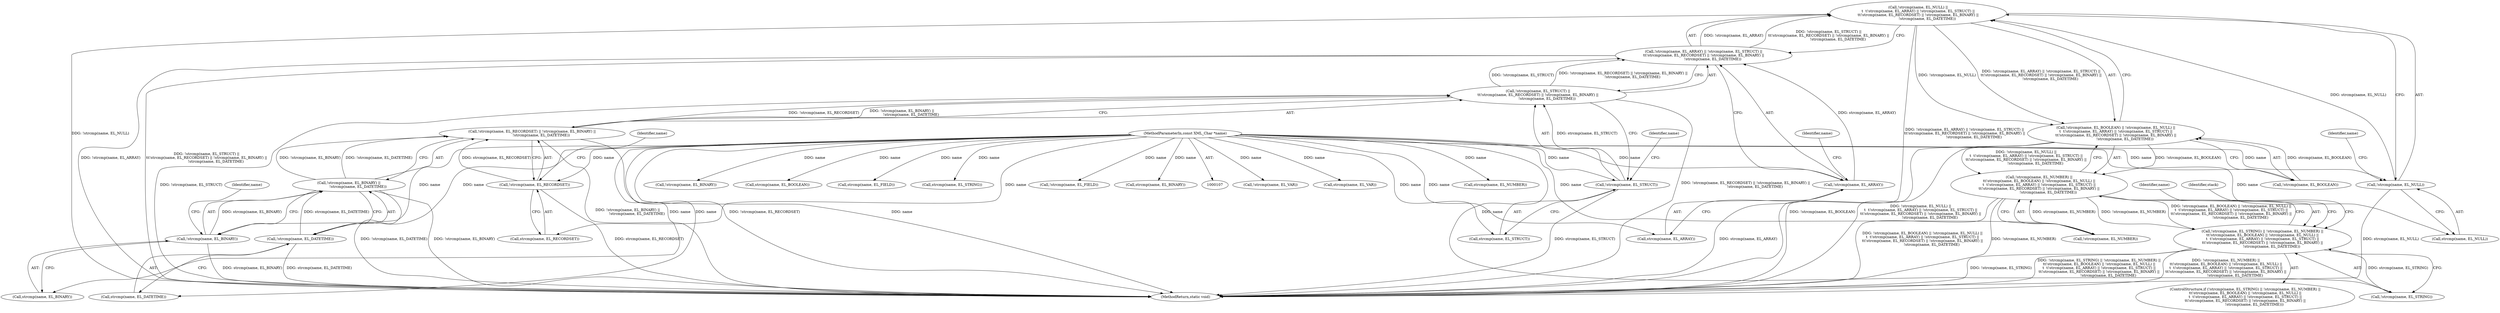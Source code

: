 digraph "0_php_b1bd4119bcafab6f9a8f84d92cd65eec3afeface@API" {
"1000148" [label="(Call,!strcmp(name, EL_NULL) ||\n\t  \t!strcmp(name, EL_ARRAY) || !strcmp(name, EL_STRUCT) ||\n\t\t!strcmp(name, EL_RECORDSET) || !strcmp(name, EL_BINARY) ||\n                !strcmp(name, EL_DATETIME))"];
"1000149" [label="(Call,!strcmp(name, EL_NULL))"];
"1000109" [label="(MethodParameterIn,const XML_Char *name)"];
"1000153" [label="(Call,!strcmp(name, EL_ARRAY) || !strcmp(name, EL_STRUCT) ||\n\t\t!strcmp(name, EL_RECORDSET) || !strcmp(name, EL_BINARY) ||\n                !strcmp(name, EL_DATETIME))"];
"1000154" [label="(Call,!strcmp(name, EL_ARRAY))"];
"1000158" [label="(Call,!strcmp(name, EL_STRUCT) ||\n\t\t!strcmp(name, EL_RECORDSET) || !strcmp(name, EL_BINARY) ||\n                !strcmp(name, EL_DATETIME))"];
"1000159" [label="(Call,!strcmp(name, EL_STRUCT))"];
"1000163" [label="(Call,!strcmp(name, EL_RECORDSET) || !strcmp(name, EL_BINARY) ||\n                !strcmp(name, EL_DATETIME))"];
"1000164" [label="(Call,!strcmp(name, EL_RECORDSET))"];
"1000168" [label="(Call,!strcmp(name, EL_BINARY) ||\n                !strcmp(name, EL_DATETIME))"];
"1000169" [label="(Call,!strcmp(name, EL_BINARY))"];
"1000173" [label="(Call,!strcmp(name, EL_DATETIME))"];
"1000143" [label="(Call,!strcmp(name, EL_BOOLEAN) || !strcmp(name, EL_NULL) ||\n\t  \t!strcmp(name, EL_ARRAY) || !strcmp(name, EL_STRUCT) ||\n\t\t!strcmp(name, EL_RECORDSET) || !strcmp(name, EL_BINARY) ||\n                !strcmp(name, EL_DATETIME))"];
"1000138" [label="(Call,!strcmp(name, EL_NUMBER) ||\n\t\t!strcmp(name, EL_BOOLEAN) || !strcmp(name, EL_NULL) ||\n\t  \t!strcmp(name, EL_ARRAY) || !strcmp(name, EL_STRUCT) ||\n\t\t!strcmp(name, EL_RECORDSET) || !strcmp(name, EL_BINARY) ||\n                !strcmp(name, EL_DATETIME))"];
"1000133" [label="(Call,!strcmp(name, EL_STRING) || !strcmp(name, EL_NUMBER) ||\n\t\t!strcmp(name, EL_BOOLEAN) || !strcmp(name, EL_NULL) ||\n\t  \t!strcmp(name, EL_ARRAY) || !strcmp(name, EL_STRUCT) ||\n\t\t!strcmp(name, EL_RECORDSET) || !strcmp(name, EL_BINARY) ||\n                !strcmp(name, EL_DATETIME))"];
"1000153" [label="(Call,!strcmp(name, EL_ARRAY) || !strcmp(name, EL_STRUCT) ||\n\t\t!strcmp(name, EL_RECORDSET) || !strcmp(name, EL_BINARY) ||\n                !strcmp(name, EL_DATETIME))"];
"1000528" [label="(MethodReturn,static void)"];
"1000174" [label="(Call,strcmp(name, EL_DATETIME))"];
"1000496" [label="(Call,!strcmp(name, EL_VAR))"];
"1000143" [label="(Call,!strcmp(name, EL_BOOLEAN) || !strcmp(name, EL_NULL) ||\n\t  \t!strcmp(name, EL_ARRAY) || !strcmp(name, EL_STRUCT) ||\n\t\t!strcmp(name, EL_RECORDSET) || !strcmp(name, EL_BINARY) ||\n                !strcmp(name, EL_DATETIME))"];
"1000497" [label="(Call,strcmp(name, EL_VAR))"];
"1000498" [label="(Identifier,name)"];
"1000148" [label="(Call,!strcmp(name, EL_NULL) ||\n\t  \t!strcmp(name, EL_ARRAY) || !strcmp(name, EL_STRUCT) ||\n\t\t!strcmp(name, EL_RECORDSET) || !strcmp(name, EL_BINARY) ||\n                !strcmp(name, EL_DATETIME))"];
"1000140" [label="(Call,strcmp(name, EL_NUMBER))"];
"1000163" [label="(Call,!strcmp(name, EL_RECORDSET) || !strcmp(name, EL_BINARY) ||\n                !strcmp(name, EL_DATETIME))"];
"1000159" [label="(Call,!strcmp(name, EL_STRUCT))"];
"1000139" [label="(Call,!strcmp(name, EL_NUMBER))"];
"1000173" [label="(Call,!strcmp(name, EL_DATETIME))"];
"1000212" [label="(Call,!strcmp(name, EL_BINARY))"];
"1000145" [label="(Call,strcmp(name, EL_BOOLEAN))"];
"1000164" [label="(Call,!strcmp(name, EL_RECORDSET))"];
"1000511" [label="(Call,strcmp(name, EL_FIELD))"];
"1000149" [label="(Call,!strcmp(name, EL_NULL))"];
"1000156" [label="(Identifier,name)"];
"1000135" [label="(Call,strcmp(name, EL_STRING))"];
"1000150" [label="(Call,strcmp(name, EL_NULL))"];
"1000170" [label="(Call,strcmp(name, EL_BINARY))"];
"1000160" [label="(Call,strcmp(name, EL_STRUCT))"];
"1000134" [label="(Call,!strcmp(name, EL_STRING))"];
"1000155" [label="(Call,strcmp(name, EL_ARRAY))"];
"1000171" [label="(Identifier,name)"];
"1000169" [label="(Call,!strcmp(name, EL_BINARY))"];
"1000510" [label="(Call,!strcmp(name, EL_FIELD))"];
"1000161" [label="(Identifier,name)"];
"1000158" [label="(Call,!strcmp(name, EL_STRUCT) ||\n\t\t!strcmp(name, EL_RECORDSET) || !strcmp(name, EL_BINARY) ||\n                !strcmp(name, EL_DATETIME))"];
"1000132" [label="(ControlStructure,if (!strcmp(name, EL_STRING) || !strcmp(name, EL_NUMBER) ||\n\t\t!strcmp(name, EL_BOOLEAN) || !strcmp(name, EL_NULL) ||\n\t  \t!strcmp(name, EL_ARRAY) || !strcmp(name, EL_STRUCT) ||\n\t\t!strcmp(name, EL_RECORDSET) || !strcmp(name, EL_BINARY) ||\n                !strcmp(name, EL_DATETIME)))"];
"1000133" [label="(Call,!strcmp(name, EL_STRING) || !strcmp(name, EL_NUMBER) ||\n\t\t!strcmp(name, EL_BOOLEAN) || !strcmp(name, EL_NULL) ||\n\t  \t!strcmp(name, EL_ARRAY) || !strcmp(name, EL_STRUCT) ||\n\t\t!strcmp(name, EL_RECORDSET) || !strcmp(name, EL_BINARY) ||\n                !strcmp(name, EL_DATETIME))"];
"1000168" [label="(Call,!strcmp(name, EL_BINARY) ||\n                !strcmp(name, EL_DATETIME))"];
"1000175" [label="(Identifier,name)"];
"1000154" [label="(Call,!strcmp(name, EL_ARRAY))"];
"1000213" [label="(Call,strcmp(name, EL_BINARY))"];
"1000166" [label="(Identifier,name)"];
"1000109" [label="(MethodParameterIn,const XML_Char *name)"];
"1000138" [label="(Call,!strcmp(name, EL_NUMBER) ||\n\t\t!strcmp(name, EL_BOOLEAN) || !strcmp(name, EL_NULL) ||\n\t  \t!strcmp(name, EL_ARRAY) || !strcmp(name, EL_STRUCT) ||\n\t\t!strcmp(name, EL_RECORDSET) || !strcmp(name, EL_BINARY) ||\n                !strcmp(name, EL_DATETIME))"];
"1000165" [label="(Call,strcmp(name, EL_RECORDSET))"];
"1000179" [label="(Identifier,stack)"];
"1000144" [label="(Call,!strcmp(name, EL_BOOLEAN))"];
"1000148" -> "1000143"  [label="AST: "];
"1000148" -> "1000149"  [label="CFG: "];
"1000148" -> "1000153"  [label="CFG: "];
"1000149" -> "1000148"  [label="AST: "];
"1000153" -> "1000148"  [label="AST: "];
"1000143" -> "1000148"  [label="CFG: "];
"1000148" -> "1000528"  [label="DDG: !strcmp(name, EL_NULL)"];
"1000148" -> "1000528"  [label="DDG: !strcmp(name, EL_ARRAY) || !strcmp(name, EL_STRUCT) ||\n\t\t!strcmp(name, EL_RECORDSET) || !strcmp(name, EL_BINARY) ||\n                !strcmp(name, EL_DATETIME)"];
"1000148" -> "1000143"  [label="DDG: !strcmp(name, EL_NULL)"];
"1000148" -> "1000143"  [label="DDG: !strcmp(name, EL_ARRAY) || !strcmp(name, EL_STRUCT) ||\n\t\t!strcmp(name, EL_RECORDSET) || !strcmp(name, EL_BINARY) ||\n                !strcmp(name, EL_DATETIME)"];
"1000149" -> "1000148"  [label="DDG: strcmp(name, EL_NULL)"];
"1000153" -> "1000148"  [label="DDG: !strcmp(name, EL_ARRAY)"];
"1000153" -> "1000148"  [label="DDG: !strcmp(name, EL_STRUCT) ||\n\t\t!strcmp(name, EL_RECORDSET) || !strcmp(name, EL_BINARY) ||\n                !strcmp(name, EL_DATETIME)"];
"1000149" -> "1000150"  [label="CFG: "];
"1000150" -> "1000149"  [label="AST: "];
"1000156" -> "1000149"  [label="CFG: "];
"1000149" -> "1000528"  [label="DDG: strcmp(name, EL_NULL)"];
"1000109" -> "1000149"  [label="DDG: name"];
"1000109" -> "1000107"  [label="AST: "];
"1000109" -> "1000528"  [label="DDG: name"];
"1000109" -> "1000134"  [label="DDG: name"];
"1000109" -> "1000135"  [label="DDG: name"];
"1000109" -> "1000139"  [label="DDG: name"];
"1000109" -> "1000140"  [label="DDG: name"];
"1000109" -> "1000144"  [label="DDG: name"];
"1000109" -> "1000145"  [label="DDG: name"];
"1000109" -> "1000150"  [label="DDG: name"];
"1000109" -> "1000154"  [label="DDG: name"];
"1000109" -> "1000155"  [label="DDG: name"];
"1000109" -> "1000159"  [label="DDG: name"];
"1000109" -> "1000160"  [label="DDG: name"];
"1000109" -> "1000164"  [label="DDG: name"];
"1000109" -> "1000165"  [label="DDG: name"];
"1000109" -> "1000169"  [label="DDG: name"];
"1000109" -> "1000170"  [label="DDG: name"];
"1000109" -> "1000173"  [label="DDG: name"];
"1000109" -> "1000174"  [label="DDG: name"];
"1000109" -> "1000212"  [label="DDG: name"];
"1000109" -> "1000213"  [label="DDG: name"];
"1000109" -> "1000496"  [label="DDG: name"];
"1000109" -> "1000497"  [label="DDG: name"];
"1000109" -> "1000510"  [label="DDG: name"];
"1000109" -> "1000511"  [label="DDG: name"];
"1000153" -> "1000154"  [label="CFG: "];
"1000153" -> "1000158"  [label="CFG: "];
"1000154" -> "1000153"  [label="AST: "];
"1000158" -> "1000153"  [label="AST: "];
"1000153" -> "1000528"  [label="DDG: !strcmp(name, EL_STRUCT) ||\n\t\t!strcmp(name, EL_RECORDSET) || !strcmp(name, EL_BINARY) ||\n                !strcmp(name, EL_DATETIME)"];
"1000153" -> "1000528"  [label="DDG: !strcmp(name, EL_ARRAY)"];
"1000154" -> "1000153"  [label="DDG: strcmp(name, EL_ARRAY)"];
"1000158" -> "1000153"  [label="DDG: !strcmp(name, EL_STRUCT)"];
"1000158" -> "1000153"  [label="DDG: !strcmp(name, EL_RECORDSET) || !strcmp(name, EL_BINARY) ||\n                !strcmp(name, EL_DATETIME)"];
"1000154" -> "1000155"  [label="CFG: "];
"1000155" -> "1000154"  [label="AST: "];
"1000161" -> "1000154"  [label="CFG: "];
"1000154" -> "1000528"  [label="DDG: strcmp(name, EL_ARRAY)"];
"1000158" -> "1000159"  [label="CFG: "];
"1000158" -> "1000163"  [label="CFG: "];
"1000159" -> "1000158"  [label="AST: "];
"1000163" -> "1000158"  [label="AST: "];
"1000158" -> "1000528"  [label="DDG: !strcmp(name, EL_STRUCT)"];
"1000158" -> "1000528"  [label="DDG: !strcmp(name, EL_RECORDSET) || !strcmp(name, EL_BINARY) ||\n                !strcmp(name, EL_DATETIME)"];
"1000159" -> "1000158"  [label="DDG: strcmp(name, EL_STRUCT)"];
"1000163" -> "1000158"  [label="DDG: !strcmp(name, EL_RECORDSET)"];
"1000163" -> "1000158"  [label="DDG: !strcmp(name, EL_BINARY) ||\n                !strcmp(name, EL_DATETIME)"];
"1000159" -> "1000160"  [label="CFG: "];
"1000160" -> "1000159"  [label="AST: "];
"1000166" -> "1000159"  [label="CFG: "];
"1000159" -> "1000528"  [label="DDG: strcmp(name, EL_STRUCT)"];
"1000163" -> "1000164"  [label="CFG: "];
"1000163" -> "1000168"  [label="CFG: "];
"1000164" -> "1000163"  [label="AST: "];
"1000168" -> "1000163"  [label="AST: "];
"1000163" -> "1000528"  [label="DDG: !strcmp(name, EL_BINARY) ||\n                !strcmp(name, EL_DATETIME)"];
"1000163" -> "1000528"  [label="DDG: !strcmp(name, EL_RECORDSET)"];
"1000164" -> "1000163"  [label="DDG: strcmp(name, EL_RECORDSET)"];
"1000168" -> "1000163"  [label="DDG: !strcmp(name, EL_BINARY)"];
"1000168" -> "1000163"  [label="DDG: !strcmp(name, EL_DATETIME)"];
"1000164" -> "1000165"  [label="CFG: "];
"1000165" -> "1000164"  [label="AST: "];
"1000171" -> "1000164"  [label="CFG: "];
"1000164" -> "1000528"  [label="DDG: strcmp(name, EL_RECORDSET)"];
"1000168" -> "1000169"  [label="CFG: "];
"1000168" -> "1000173"  [label="CFG: "];
"1000169" -> "1000168"  [label="AST: "];
"1000173" -> "1000168"  [label="AST: "];
"1000168" -> "1000528"  [label="DDG: !strcmp(name, EL_BINARY)"];
"1000168" -> "1000528"  [label="DDG: !strcmp(name, EL_DATETIME)"];
"1000169" -> "1000168"  [label="DDG: strcmp(name, EL_BINARY)"];
"1000173" -> "1000168"  [label="DDG: strcmp(name, EL_DATETIME)"];
"1000169" -> "1000170"  [label="CFG: "];
"1000170" -> "1000169"  [label="AST: "];
"1000175" -> "1000169"  [label="CFG: "];
"1000169" -> "1000528"  [label="DDG: strcmp(name, EL_BINARY)"];
"1000173" -> "1000174"  [label="CFG: "];
"1000174" -> "1000173"  [label="AST: "];
"1000173" -> "1000528"  [label="DDG: strcmp(name, EL_DATETIME)"];
"1000143" -> "1000138"  [label="AST: "];
"1000143" -> "1000144"  [label="CFG: "];
"1000144" -> "1000143"  [label="AST: "];
"1000138" -> "1000143"  [label="CFG: "];
"1000143" -> "1000528"  [label="DDG: !strcmp(name, EL_BOOLEAN)"];
"1000143" -> "1000528"  [label="DDG: !strcmp(name, EL_NULL) ||\n\t  \t!strcmp(name, EL_ARRAY) || !strcmp(name, EL_STRUCT) ||\n\t\t!strcmp(name, EL_RECORDSET) || !strcmp(name, EL_BINARY) ||\n                !strcmp(name, EL_DATETIME)"];
"1000143" -> "1000138"  [label="DDG: !strcmp(name, EL_BOOLEAN)"];
"1000143" -> "1000138"  [label="DDG: !strcmp(name, EL_NULL) ||\n\t  \t!strcmp(name, EL_ARRAY) || !strcmp(name, EL_STRUCT) ||\n\t\t!strcmp(name, EL_RECORDSET) || !strcmp(name, EL_BINARY) ||\n                !strcmp(name, EL_DATETIME)"];
"1000144" -> "1000143"  [label="DDG: strcmp(name, EL_BOOLEAN)"];
"1000138" -> "1000133"  [label="AST: "];
"1000138" -> "1000139"  [label="CFG: "];
"1000139" -> "1000138"  [label="AST: "];
"1000133" -> "1000138"  [label="CFG: "];
"1000138" -> "1000528"  [label="DDG: !strcmp(name, EL_NUMBER)"];
"1000138" -> "1000528"  [label="DDG: !strcmp(name, EL_BOOLEAN) || !strcmp(name, EL_NULL) ||\n\t  \t!strcmp(name, EL_ARRAY) || !strcmp(name, EL_STRUCT) ||\n\t\t!strcmp(name, EL_RECORDSET) || !strcmp(name, EL_BINARY) ||\n                !strcmp(name, EL_DATETIME)"];
"1000138" -> "1000133"  [label="DDG: !strcmp(name, EL_NUMBER)"];
"1000138" -> "1000133"  [label="DDG: !strcmp(name, EL_BOOLEAN) || !strcmp(name, EL_NULL) ||\n\t  \t!strcmp(name, EL_ARRAY) || !strcmp(name, EL_STRUCT) ||\n\t\t!strcmp(name, EL_RECORDSET) || !strcmp(name, EL_BINARY) ||\n                !strcmp(name, EL_DATETIME)"];
"1000139" -> "1000138"  [label="DDG: strcmp(name, EL_NUMBER)"];
"1000133" -> "1000132"  [label="AST: "];
"1000133" -> "1000134"  [label="CFG: "];
"1000134" -> "1000133"  [label="AST: "];
"1000179" -> "1000133"  [label="CFG: "];
"1000498" -> "1000133"  [label="CFG: "];
"1000133" -> "1000528"  [label="DDG: !strcmp(name, EL_STRING)"];
"1000133" -> "1000528"  [label="DDG: !strcmp(name, EL_STRING) || !strcmp(name, EL_NUMBER) ||\n\t\t!strcmp(name, EL_BOOLEAN) || !strcmp(name, EL_NULL) ||\n\t  \t!strcmp(name, EL_ARRAY) || !strcmp(name, EL_STRUCT) ||\n\t\t!strcmp(name, EL_RECORDSET) || !strcmp(name, EL_BINARY) ||\n                !strcmp(name, EL_DATETIME)"];
"1000133" -> "1000528"  [label="DDG: !strcmp(name, EL_NUMBER) ||\n\t\t!strcmp(name, EL_BOOLEAN) || !strcmp(name, EL_NULL) ||\n\t  \t!strcmp(name, EL_ARRAY) || !strcmp(name, EL_STRUCT) ||\n\t\t!strcmp(name, EL_RECORDSET) || !strcmp(name, EL_BINARY) ||\n                !strcmp(name, EL_DATETIME)"];
"1000134" -> "1000133"  [label="DDG: strcmp(name, EL_STRING)"];
}
